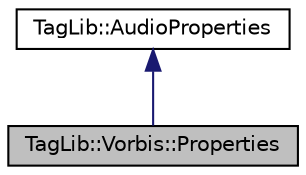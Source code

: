 digraph "TagLib::Vorbis::Properties"
{
  edge [fontname="Helvetica",fontsize="10",labelfontname="Helvetica",labelfontsize="10"];
  node [fontname="Helvetica",fontsize="10",shape=record];
  Node1 [label="TagLib::Vorbis::Properties",height=0.2,width=0.4,color="black", fillcolor="grey75", style="filled" fontcolor="black"];
  Node2 -> Node1 [dir="back",color="midnightblue",fontsize="10",style="solid",fontname="Helvetica"];
  Node2 [label="TagLib::AudioProperties",height=0.2,width=0.4,color="black", fillcolor="white", style="filled",URL="$class_tag_lib_1_1_audio_properties.html",tooltip="A simple, abstract interface to common audio properties. "];
}
